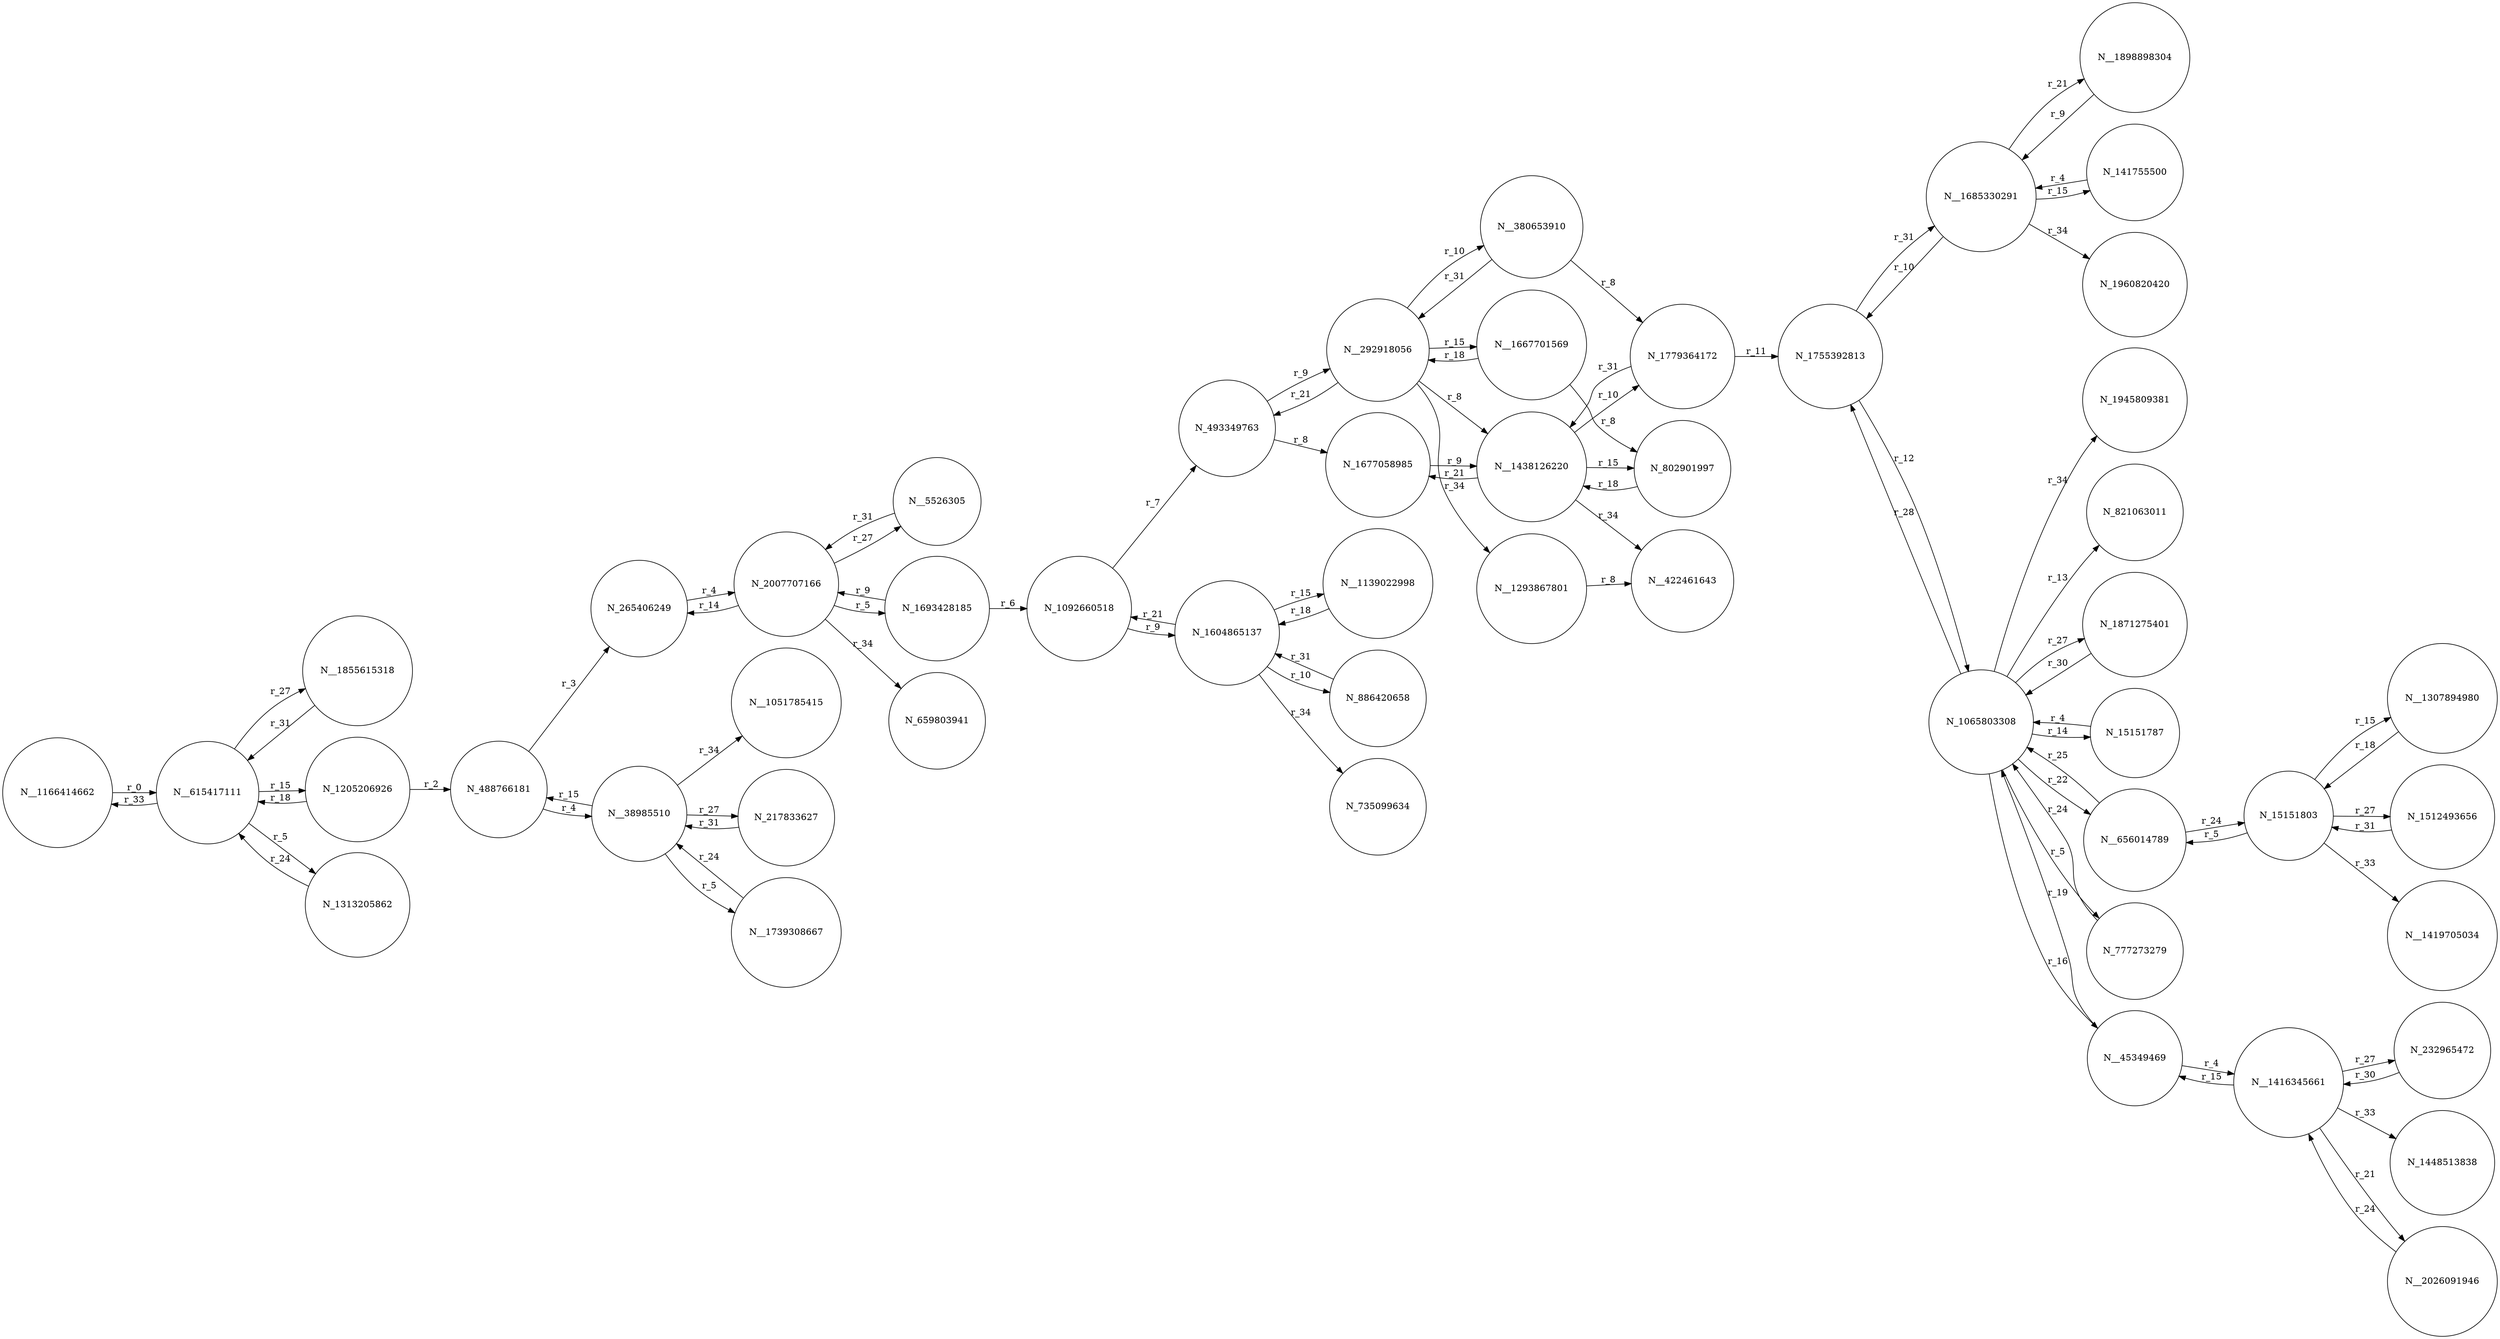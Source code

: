 digraph reaction_graph {
   rankdir=LR;
   node [shape = circle];
 N__1166414662
 N_1092660518 -> N_493349763[ label = "r_7"];
 N_1092660518 -> N_1604865137[ label = "r_9"];
 N_886420658 -> N_1604865137[ label = "r_31"];
 N_802901997 -> N__1438126220[ label = "r_18"];
 N__1685330291 -> N_141755500[ label = "r_15"];
 N__1685330291 -> N_1755392813[ label = "r_10"];
 N__1685330291 -> N__1898898304[ label = "r_21"];
 N__1685330291 -> N_1960820420[ label = "r_34"];
 N_15151787 -> N_1065803308[ label = "r_4"];
 N_1065803308 -> N__656014789[ label = "r_22"];
 N_1065803308 -> N_777273279[ label = "r_5"];
 N_1065803308 -> N_15151787[ label = "r_14"];
 N_1065803308 -> N_1871275401[ label = "r_27"];
 N_1065803308 -> N__45349469[ label = "r_16"];
 N_1065803308 -> N_1945809381[ label = "r_34"];
 N_1065803308 -> N_821063011[ label = "r_13"];
 N_1065803308 -> N_1755392813[ label = "r_28"];
 N__1416345661 -> N_232965472[ label = "r_27"];
 N__1416345661 -> N__45349469[ label = "r_15"];
 N__1416345661 -> N_1448513838[ label = "r_33"];
 N__1416345661 -> N__2026091946[ label = "r_21"];
 N_1604865137 -> N_1092660518[ label = "r_21"];
 N_1604865137 -> N__1139022998[ label = "r_15"];
 N_1604865137 -> N_735099634[ label = "r_34"];
 N_1604865137 -> N_886420658[ label = "r_10"];
 N_493349763 -> N_1677058985[ label = "r_8"];
 N_493349763 -> N__292918056[ label = "r_9"];
 N__1166414662 -> N__615417111[ label = "r_0"];
 N_265406249 -> N_2007707166[ label = "r_4"];
 N__615417111 -> N__1855615318[ label = "r_27"];
 N__615417111 -> N_1205206926[ label = "r_15"];
 N__615417111 -> N_1313205862[ label = "r_5"];
 N__615417111 -> N__1166414662[ label = "r_33"];
 N_777273279 -> N_1065803308[ label = "r_24"];
 N_1677058985 -> N__1438126220[ label = "r_9"];
 N__5526305 -> N_2007707166[ label = "r_31"];
 N__1307894980 -> N_15151803[ label = "r_18"];
 N_1313205862 -> N__615417111[ label = "r_24"];
 N_1512493656 -> N_15151803[ label = "r_31"];
 N__1293867801 -> N__422461643[ label = "r_8"];
 N__1139022998 -> N_1604865137[ label = "r_18"];
 N_141755500 -> N__1685330291[ label = "r_4"];
 N_15151803 -> N__1419705034[ label = "r_33"];
 N_15151803 -> N_1512493656[ label = "r_27"];
 N_15151803 -> N__656014789[ label = "r_5"];
 N_15151803 -> N__1307894980[ label = "r_15"];
 N_488766181 -> N__38985510[ label = "r_4"];
 N_488766181 -> N_265406249[ label = "r_3"];
 N__292918056 -> N__1293867801[ label = "r_34"];
 N__292918056 -> N__380653910[ label = "r_10"];
 N__292918056 -> N_493349763[ label = "r_21"];
 N__292918056 -> N__1438126220[ label = "r_8"];
 N__292918056 -> N__1667701569[ label = "r_15"];
 N__38985510 -> N__1051785415[ label = "r_34"];
 N__38985510 -> N__1739308667[ label = "r_5"];
 N__38985510 -> N_488766181[ label = "r_15"];
 N__38985510 -> N_217833627[ label = "r_27"];
 N__1855615318 -> N__615417111[ label = "r_31"];
 N_232965472 -> N__1416345661[ label = "r_30"];
 N_1779364172 -> N__1438126220[ label = "r_31"];
 N_1779364172 -> N_1755392813[ label = "r_11"];
 N__1438126220 -> N_802901997[ label = "r_15"];
 N__1438126220 -> N_1779364172[ label = "r_10"];
 N__1438126220 -> N_1677058985[ label = "r_21"];
 N__1438126220 -> N__422461643[ label = "r_34"];
 N__1667701569 -> N_802901997[ label = "r_8"];
 N__1667701569 -> N__292918056[ label = "r_18"];
 N_1755392813 -> N_1065803308[ label = "r_12"];
 N_1755392813 -> N__1685330291[ label = "r_31"];
 N__656014789 -> N_15151803[ label = "r_24"];
 N__656014789 -> N_1065803308[ label = "r_25"];
 N__380653910 -> N_1779364172[ label = "r_8"];
 N__380653910 -> N__292918056[ label = "r_31"];
 N__1739308667 -> N__38985510[ label = "r_24"];
 N__2026091946 -> N__1416345661[ label = "r_24"];
 N_217833627 -> N__38985510[ label = "r_31"];
 N_1871275401 -> N_1065803308[ label = "r_30"];
 N_1205206926 -> N__615417111[ label = "r_18"];
 N_1205206926 -> N_488766181[ label = "r_2"];
 N_1693428185 -> N_2007707166[ label = "r_9"];
 N_1693428185 -> N_1092660518[ label = "r_6"];
 N_2007707166 -> N_1693428185[ label = "r_5"];
 N_2007707166 -> N__5526305[ label = "r_27"];
 N_2007707166 -> N_265406249[ label = "r_14"];
 N_2007707166 -> N_659803941[ label = "r_34"];
 N__45349469 -> N__1416345661[ label = "r_4"];
 N__45349469 -> N_1065803308[ label = "r_19"];
 N__1898898304 -> N__1685330291[ label = "r_9"];
}
